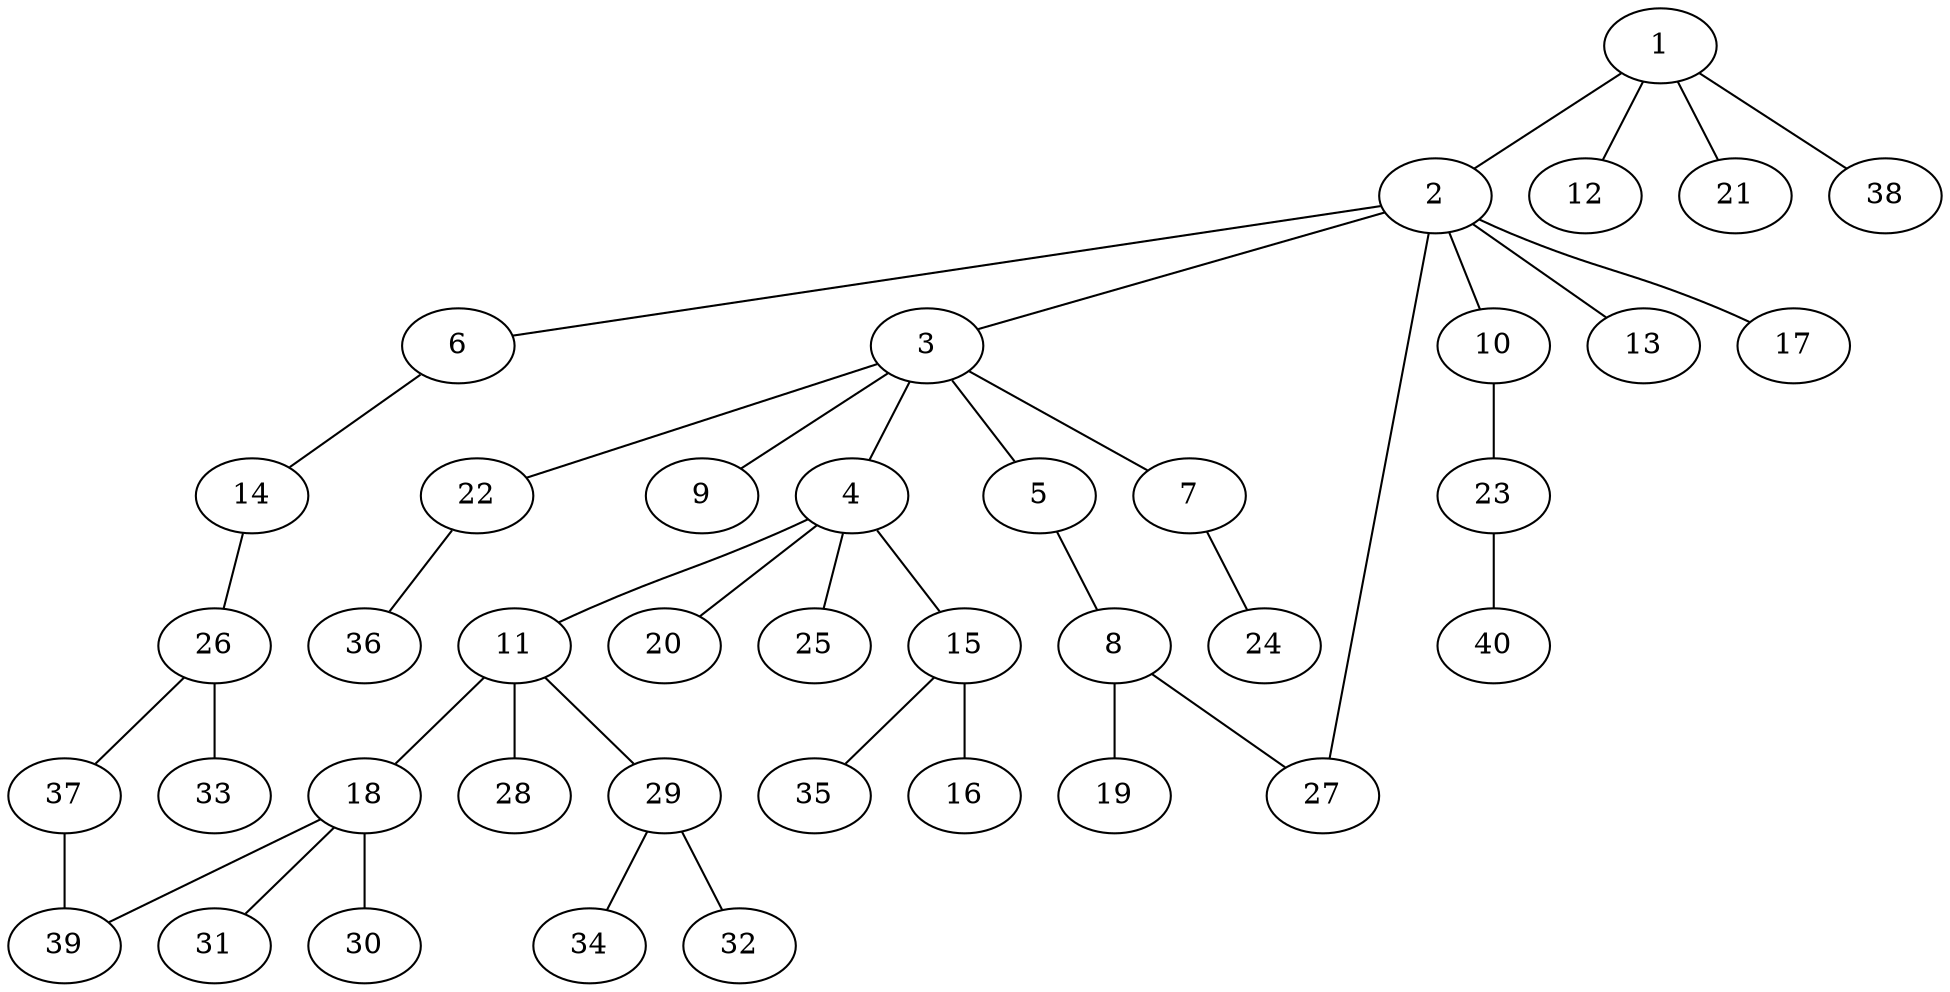 graph graphname {1--2
1--12
1--21
1--38
2--3
2--6
2--10
2--13
2--17
2--27
3--4
3--5
3--7
3--9
3--22
4--11
4--15
4--20
4--25
5--8
6--14
7--24
8--19
8--27
10--23
11--18
11--28
11--29
14--26
15--16
15--35
18--30
18--31
18--39
22--36
23--40
26--33
26--37
29--32
29--34
37--39
}
